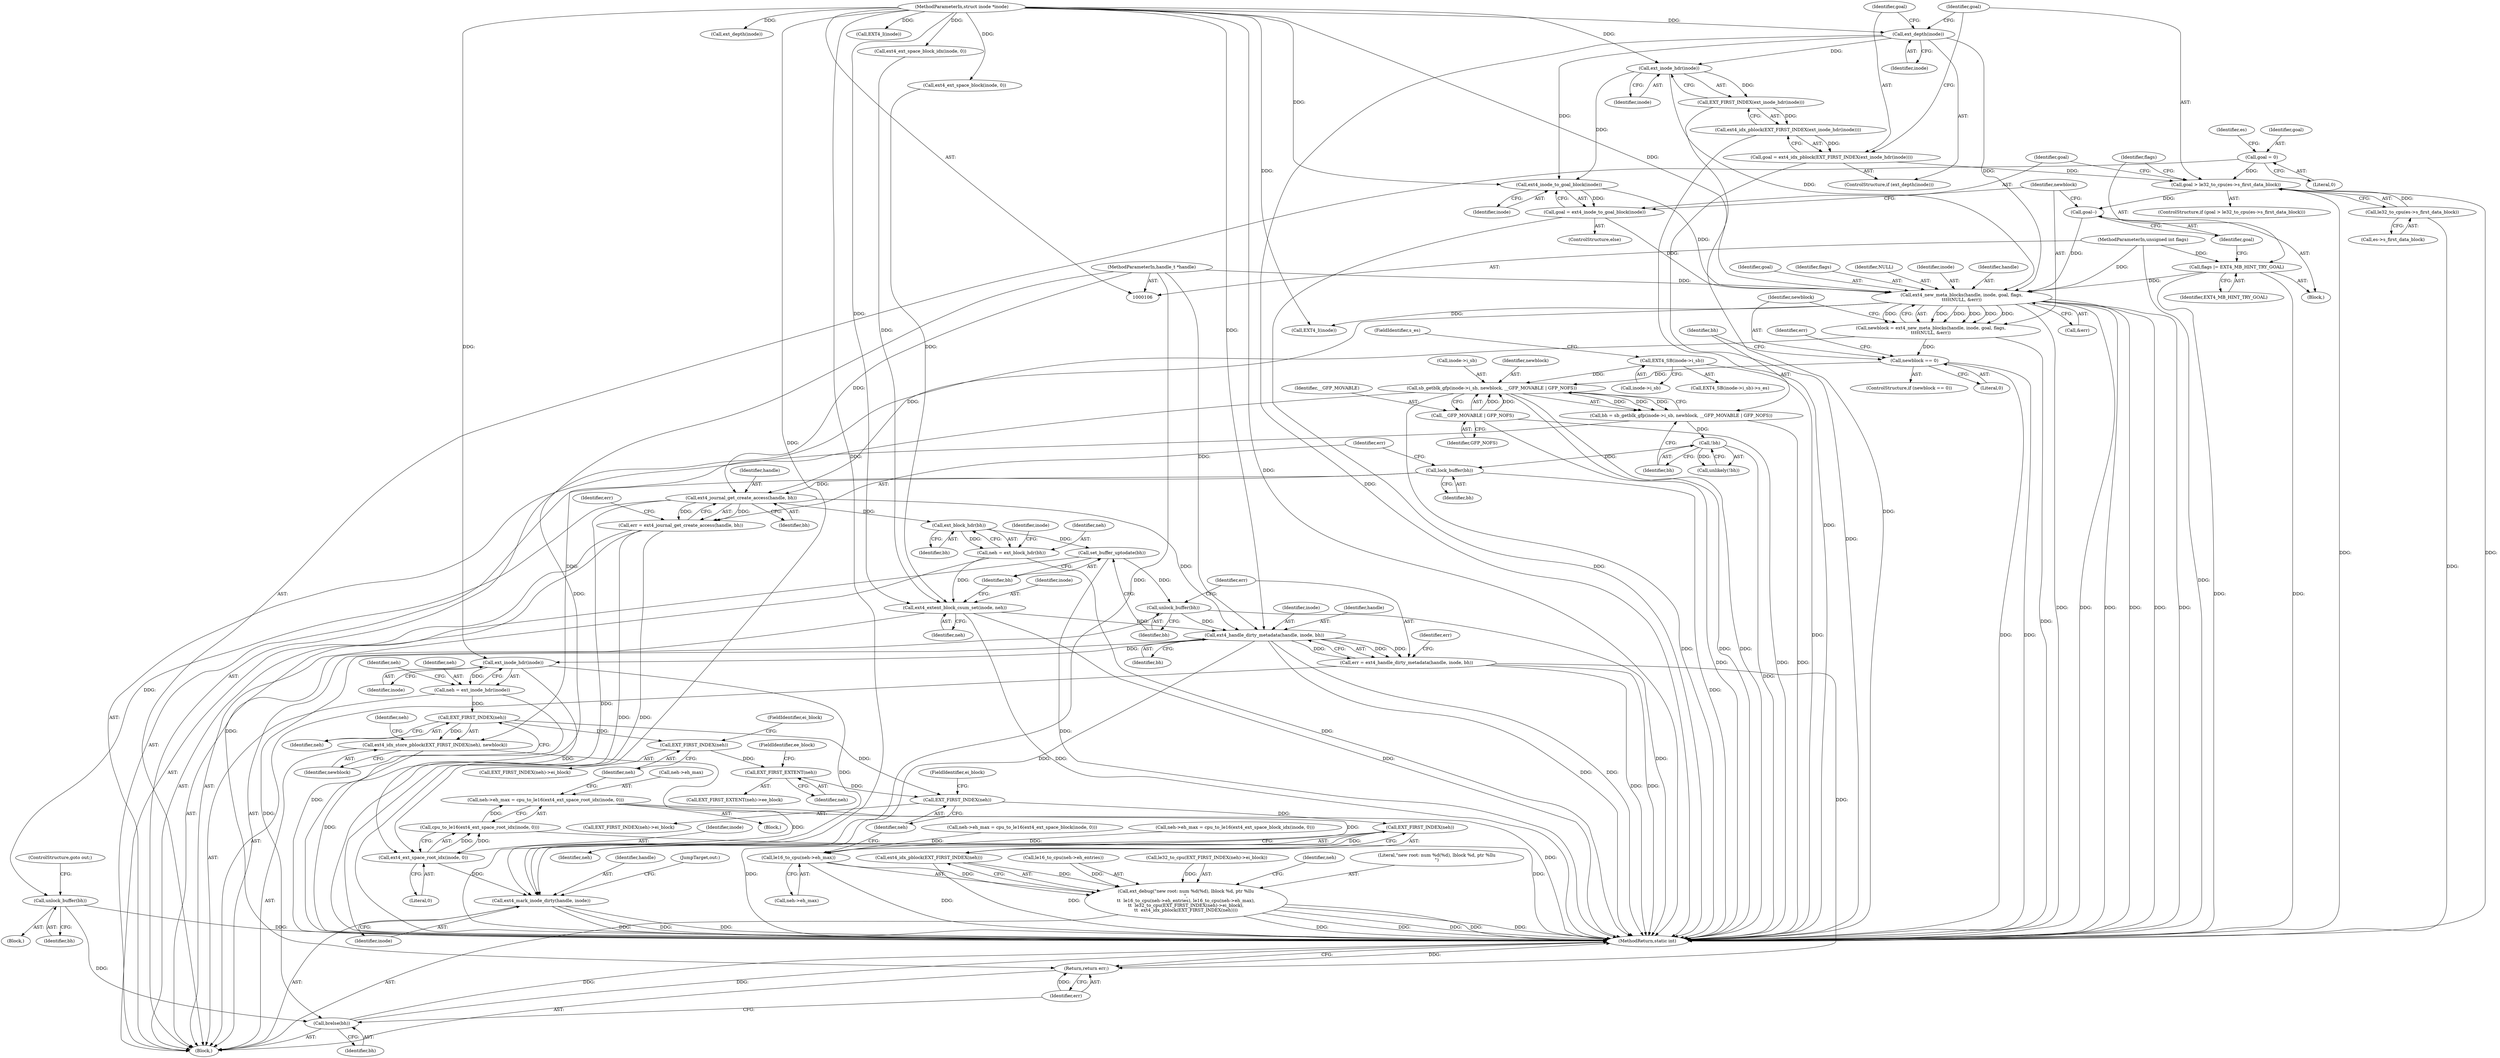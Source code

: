 digraph "0_linux_592acbf16821288ecdc4192c47e3774a4c48bb64@API" {
"1000195" [label="(Call,ext4_journal_get_create_access(handle, bh))"];
"1000160" [label="(Call,ext4_new_meta_blocks(handle, inode, goal, flags,\n\t\t\t\t\tNULL, &err))"];
"1000107" [label="(MethodParameterIn,handle_t *handle)"];
"1000156" [label="(Call,ext4_inode_to_goal_block(inode))"];
"1000138" [label="(Call,ext_inode_hdr(inode))"];
"1000132" [label="(Call,ext_depth(inode))"];
"1000108" [label="(MethodParameterIn,struct inode *inode)"];
"1000151" [label="(Call,goal--)"];
"1000141" [label="(Call,goal > le32_to_cpu(es->s_first_data_block))"];
"1000134" [label="(Call,goal = ext4_idx_pblock(EXT_FIRST_INDEX(ext_inode_hdr(inode))))"];
"1000136" [label="(Call,ext4_idx_pblock(EXT_FIRST_INDEX(ext_inode_hdr(inode))))"];
"1000137" [label="(Call,EXT_FIRST_INDEX(ext_inode_hdr(inode)))"];
"1000115" [label="(Call,goal = 0)"];
"1000143" [label="(Call,le32_to_cpu(es->s_first_data_block))"];
"1000154" [label="(Call,goal = ext4_inode_to_goal_block(inode))"];
"1000148" [label="(Call,flags |= EXT4_MB_HINT_TRY_GOAL)"];
"1000109" [label="(MethodParameterIn,unsigned int flags)"];
"1000191" [label="(Call,lock_buffer(bh))"];
"1000186" [label="(Call,!bh)"];
"1000174" [label="(Call,bh = sb_getblk_gfp(inode->i_sb, newblock, __GFP_MOVABLE | GFP_NOFS))"];
"1000176" [label="(Call,sb_getblk_gfp(inode->i_sb, newblock, __GFP_MOVABLE | GFP_NOFS))"];
"1000122" [label="(Call,EXT4_SB(inode->i_sb))"];
"1000169" [label="(Call,newblock == 0)"];
"1000158" [label="(Call,newblock = ext4_new_meta_blocks(handle, inode, goal, flags,\n\t\t\t\t\tNULL, &err))"];
"1000181" [label="(Call,__GFP_MOVABLE | GFP_NOFS)"];
"1000193" [label="(Call,err = ext4_journal_get_create_access(handle, bh))"];
"1000330" [label="(Return,return err;)"];
"1000201" [label="(Call,unlock_buffer(bh))"];
"1000328" [label="(Call,brelse(bh))"];
"1000219" [label="(Call,ext_block_hdr(bh))"];
"1000217" [label="(Call,neh = ext_block_hdr(bh))"];
"1000246" [label="(Call,ext4_extent_block_csum_set(inode, neh))"];
"1000255" [label="(Call,ext4_handle_dirty_metadata(handle, inode, bh))"];
"1000253" [label="(Call,err = ext4_handle_dirty_metadata(handle, inode, bh))"];
"1000264" [label="(Call,ext_inode_hdr(inode))"];
"1000262" [label="(Call,neh = ext_inode_hdr(inode))"];
"1000273" [label="(Call,EXT_FIRST_INDEX(neh))"];
"1000272" [label="(Call,ext4_idx_store_pblock(EXT_FIRST_INDEX(neh), newblock))"];
"1000293" [label="(Call,EXT_FIRST_INDEX(neh))"];
"1000297" [label="(Call,EXT_FIRST_EXTENT(neh))"];
"1000312" [label="(Call,EXT_FIRST_INDEX(neh))"];
"1000316" [label="(Call,EXT_FIRST_INDEX(neh))"];
"1000315" [label="(Call,ext4_idx_pblock(EXT_FIRST_INDEX(neh)))"];
"1000300" [label="(Call,ext_debug(\"new root: num %d(%d), lblock %d, ptr %llu\n\",\n\t\t  le16_to_cpu(neh->eh_entries), le16_to_cpu(neh->eh_max),\n\t\t  le32_to_cpu(EXT_FIRST_INDEX(neh)->ei_block),\n\t\t  ext4_idx_pblock(EXT_FIRST_INDEX(neh))))"];
"1000288" [label="(Call,ext4_ext_space_root_idx(inode, 0))"];
"1000287" [label="(Call,cpu_to_le16(ext4_ext_space_root_idx(inode, 0)))"];
"1000283" [label="(Call,neh->eh_max = cpu_to_le16(ext4_ext_space_root_idx(inode, 0)))"];
"1000306" [label="(Call,le16_to_cpu(neh->eh_max))"];
"1000324" [label="(Call,ext4_mark_inode_dirty(handle, inode))"];
"1000249" [label="(Call,set_buffer_uptodate(bh))"];
"1000251" [label="(Call,unlock_buffer(bh))"];
"1000219" [label="(Call,ext_block_hdr(bh))"];
"1000195" [label="(Call,ext4_journal_get_create_access(handle, bh))"];
"1000143" [label="(Call,le32_to_cpu(es->s_first_data_block))"];
"1000115" [label="(Call,goal = 0)"];
"1000202" [label="(Identifier,bh)"];
"1000191" [label="(Call,lock_buffer(bh))"];
"1000200" [label="(Block,)"];
"1000164" [label="(Identifier,flags)"];
"1000222" [label="(Call,ext_depth(inode))"];
"1000166" [label="(Call,&err)"];
"1000324" [label="(Call,ext4_mark_inode_dirty(handle, inode))"];
"1000187" [label="(Identifier,bh)"];
"1000123" [label="(Call,inode->i_sb)"];
"1000315" [label="(Call,ext4_idx_pblock(EXT_FIRST_INDEX(neh)))"];
"1000135" [label="(Identifier,goal)"];
"1000214" [label="(Call,EXT4_I(inode))"];
"1000220" [label="(Identifier,bh)"];
"1000265" [label="(Identifier,inode)"];
"1000155" [label="(Identifier,goal)"];
"1000203" [label="(ControlStructure,goto out;)"];
"1000328" [label="(Call,brelse(bh))"];
"1000176" [label="(Call,sb_getblk_gfp(inode->i_sb, newblock, __GFP_MOVABLE | GFP_NOFS))"];
"1000314" [label="(FieldIdentifier,ei_block)"];
"1000140" [label="(ControlStructure,if (goal > le32_to_cpu(es->s_first_data_block)))"];
"1000279" [label="(Identifier,neh)"];
"1000292" [label="(Call,EXT_FIRST_INDEX(neh)->ei_block)"];
"1000312" [label="(Call,EXT_FIRST_INDEX(neh))"];
"1000268" [label="(Identifier,neh)"];
"1000252" [label="(Identifier,bh)"];
"1000307" [label="(Call,neh->eh_max)"];
"1000300" [label="(Call,ext_debug(\"new root: num %d(%d), lblock %d, ptr %llu\n\",\n\t\t  le16_to_cpu(neh->eh_entries), le16_to_cpu(neh->eh_max),\n\t\t  le32_to_cpu(EXT_FIRST_INDEX(neh)->ei_block),\n\t\t  ext4_idx_pblock(EXT_FIRST_INDEX(neh))))"];
"1000160" [label="(Call,ext4_new_meta_blocks(handle, inode, goal, flags,\n\t\t\t\t\tNULL, &err))"];
"1000197" [label="(Identifier,bh)"];
"1000186" [label="(Call,!bh)"];
"1000152" [label="(Identifier,goal)"];
"1000325" [label="(Identifier,handle)"];
"1000272" [label="(Call,ext4_idx_store_pblock(EXT_FIRST_INDEX(neh), newblock))"];
"1000258" [label="(Identifier,bh)"];
"1000182" [label="(Identifier,__GFP_MOVABLE)"];
"1000224" [label="(Call,neh->eh_max = cpu_to_le16(ext4_ext_space_block_idx(inode, 0)))"];
"1000156" [label="(Call,ext4_inode_to_goal_block(inode))"];
"1000180" [label="(Identifier,newblock)"];
"1000316" [label="(Call,EXT_FIRST_INDEX(neh))"];
"1000165" [label="(Identifier,NULL)"];
"1000144" [label="(Call,es->s_first_data_block)"];
"1000260" [label="(Identifier,err)"];
"1000311" [label="(Call,EXT_FIRST_INDEX(neh)->ei_block)"];
"1000192" [label="(Identifier,bh)"];
"1000297" [label="(Call,EXT_FIRST_EXTENT(neh))"];
"1000218" [label="(Identifier,neh)"];
"1000330" [label="(Return,return err;)"];
"1000296" [label="(Call,EXT_FIRST_EXTENT(neh)->ee_block)"];
"1000194" [label="(Identifier,err)"];
"1000121" [label="(Call,EXT4_SB(inode->i_sb)->s_es)"];
"1000289" [label="(Identifier,inode)"];
"1000137" [label="(Call,EXT_FIRST_INDEX(ext_inode_hdr(inode)))"];
"1000159" [label="(Identifier,newblock)"];
"1000283" [label="(Call,neh->eh_max = cpu_to_le16(ext4_ext_space_root_idx(inode, 0)))"];
"1000162" [label="(Identifier,inode)"];
"1000253" [label="(Call,err = ext4_handle_dirty_metadata(handle, inode, bh))"];
"1000257" [label="(Identifier,inode)"];
"1000175" [label="(Identifier,bh)"];
"1000295" [label="(FieldIdentifier,ei_block)"];
"1000107" [label="(MethodParameterIn,handle_t *handle)"];
"1000151" [label="(Call,goal--)"];
"1000229" [label="(Call,ext4_ext_space_block_idx(inode, 0))"];
"1000262" [label="(Call,neh = ext_inode_hdr(inode))"];
"1000177" [label="(Call,inode->i_sb)"];
"1000248" [label="(Identifier,neh)"];
"1000132" [label="(Call,ext_depth(inode))"];
"1000217" [label="(Call,neh = ext_block_hdr(bh))"];
"1000288" [label="(Call,ext4_ext_space_root_idx(inode, 0))"];
"1000302" [label="(Call,le16_to_cpu(neh->eh_entries))"];
"1000274" [label="(Identifier,neh)"];
"1000238" [label="(Call,ext4_ext_space_block(inode, 0))"];
"1000157" [label="(Identifier,inode)"];
"1000171" [label="(Literal,0)"];
"1000251" [label="(Call,unlock_buffer(bh))"];
"1000131" [label="(ControlStructure,if (ext_depth(inode)))"];
"1000150" [label="(Identifier,EXT4_MB_HINT_TRY_GOAL)"];
"1000169" [label="(Call,newblock == 0)"];
"1000313" [label="(Identifier,neh)"];
"1000306" [label="(Call,le16_to_cpu(neh->eh_max))"];
"1000134" [label="(Call,goal = ext4_idx_pblock(EXT_FIRST_INDEX(ext_inode_hdr(inode))))"];
"1000209" [label="(Call,EXT4_I(inode))"];
"1000201" [label="(Call,unlock_buffer(bh))"];
"1000196" [label="(Identifier,handle)"];
"1000290" [label="(Literal,0)"];
"1000249" [label="(Call,set_buffer_uptodate(bh))"];
"1000174" [label="(Call,bh = sb_getblk_gfp(inode->i_sb, newblock, __GFP_MOVABLE | GFP_NOFS))"];
"1000327" [label="(JumpTarget,out:)"];
"1000310" [label="(Call,le32_to_cpu(EXT_FIRST_INDEX(neh)->ei_block))"];
"1000250" [label="(Identifier,bh)"];
"1000293" [label="(Call,EXT_FIRST_INDEX(neh))"];
"1000141" [label="(Call,goal > le32_to_cpu(es->s_first_data_block))"];
"1000247" [label="(Identifier,inode)"];
"1000255" [label="(Call,ext4_handle_dirty_metadata(handle, inode, bh))"];
"1000110" [label="(Block,)"];
"1000148" [label="(Call,flags |= EXT4_MB_HINT_TRY_GOAL)"];
"1000173" [label="(Identifier,err)"];
"1000246" [label="(Call,ext4_extent_block_csum_set(inode, neh))"];
"1000120" [label="(Identifier,es)"];
"1000294" [label="(Identifier,neh)"];
"1000223" [label="(Identifier,inode)"];
"1000158" [label="(Call,newblock = ext4_new_meta_blocks(handle, inode, goal, flags,\n\t\t\t\t\tNULL, &err))"];
"1000233" [label="(Call,neh->eh_max = cpu_to_le16(ext4_ext_space_block(inode, 0)))"];
"1000321" [label="(Identifier,neh)"];
"1000199" [label="(Identifier,err)"];
"1000109" [label="(MethodParameterIn,unsigned int flags)"];
"1000139" [label="(Identifier,inode)"];
"1000326" [label="(Identifier,inode)"];
"1000331" [label="(Identifier,err)"];
"1000284" [label="(Call,neh->eh_max)"];
"1000161" [label="(Identifier,handle)"];
"1000263" [label="(Identifier,neh)"];
"1000298" [label="(Identifier,neh)"];
"1000136" [label="(Call,ext4_idx_pblock(EXT_FIRST_INDEX(ext_inode_hdr(inode))))"];
"1000299" [label="(FieldIdentifier,ee_block)"];
"1000163" [label="(Identifier,goal)"];
"1000108" [label="(MethodParameterIn,struct inode *inode)"];
"1000273" [label="(Call,EXT_FIRST_INDEX(neh))"];
"1000116" [label="(Identifier,goal)"];
"1000275" [label="(Identifier,newblock)"];
"1000317" [label="(Identifier,neh)"];
"1000170" [label="(Identifier,newblock)"];
"1000133" [label="(Identifier,inode)"];
"1000126" [label="(FieldIdentifier,s_es)"];
"1000142" [label="(Identifier,goal)"];
"1000153" [label="(ControlStructure,else)"];
"1000301" [label="(Literal,\"new root: num %d(%d), lblock %d, ptr %llu\n\")"];
"1000117" [label="(Literal,0)"];
"1000254" [label="(Identifier,err)"];
"1000183" [label="(Identifier,GFP_NOFS)"];
"1000287" [label="(Call,cpu_to_le16(ext4_ext_space_root_idx(inode, 0)))"];
"1000181" [label="(Call,__GFP_MOVABLE | GFP_NOFS)"];
"1000329" [label="(Identifier,bh)"];
"1000332" [label="(MethodReturn,static int)"];
"1000282" [label="(Block,)"];
"1000168" [label="(ControlStructure,if (newblock == 0))"];
"1000185" [label="(Call,unlikely(!bh))"];
"1000138" [label="(Call,ext_inode_hdr(inode))"];
"1000154" [label="(Call,goal = ext4_inode_to_goal_block(inode))"];
"1000264" [label="(Call,ext_inode_hdr(inode))"];
"1000122" [label="(Call,EXT4_SB(inode->i_sb))"];
"1000149" [label="(Identifier,flags)"];
"1000256" [label="(Identifier,handle)"];
"1000193" [label="(Call,err = ext4_journal_get_create_access(handle, bh))"];
"1000147" [label="(Block,)"];
"1000195" -> "1000193"  [label="AST: "];
"1000195" -> "1000197"  [label="CFG: "];
"1000196" -> "1000195"  [label="AST: "];
"1000197" -> "1000195"  [label="AST: "];
"1000193" -> "1000195"  [label="CFG: "];
"1000195" -> "1000332"  [label="DDG: "];
"1000195" -> "1000193"  [label="DDG: "];
"1000195" -> "1000193"  [label="DDG: "];
"1000160" -> "1000195"  [label="DDG: "];
"1000107" -> "1000195"  [label="DDG: "];
"1000191" -> "1000195"  [label="DDG: "];
"1000195" -> "1000201"  [label="DDG: "];
"1000195" -> "1000219"  [label="DDG: "];
"1000195" -> "1000255"  [label="DDG: "];
"1000160" -> "1000158"  [label="AST: "];
"1000160" -> "1000166"  [label="CFG: "];
"1000161" -> "1000160"  [label="AST: "];
"1000162" -> "1000160"  [label="AST: "];
"1000163" -> "1000160"  [label="AST: "];
"1000164" -> "1000160"  [label="AST: "];
"1000165" -> "1000160"  [label="AST: "];
"1000166" -> "1000160"  [label="AST: "];
"1000158" -> "1000160"  [label="CFG: "];
"1000160" -> "1000332"  [label="DDG: "];
"1000160" -> "1000332"  [label="DDG: "];
"1000160" -> "1000332"  [label="DDG: "];
"1000160" -> "1000332"  [label="DDG: "];
"1000160" -> "1000332"  [label="DDG: "];
"1000160" -> "1000332"  [label="DDG: "];
"1000160" -> "1000158"  [label="DDG: "];
"1000160" -> "1000158"  [label="DDG: "];
"1000160" -> "1000158"  [label="DDG: "];
"1000160" -> "1000158"  [label="DDG: "];
"1000160" -> "1000158"  [label="DDG: "];
"1000160" -> "1000158"  [label="DDG: "];
"1000107" -> "1000160"  [label="DDG: "];
"1000156" -> "1000160"  [label="DDG: "];
"1000138" -> "1000160"  [label="DDG: "];
"1000132" -> "1000160"  [label="DDG: "];
"1000108" -> "1000160"  [label="DDG: "];
"1000151" -> "1000160"  [label="DDG: "];
"1000154" -> "1000160"  [label="DDG: "];
"1000148" -> "1000160"  [label="DDG: "];
"1000109" -> "1000160"  [label="DDG: "];
"1000160" -> "1000209"  [label="DDG: "];
"1000107" -> "1000106"  [label="AST: "];
"1000107" -> "1000332"  [label="DDG: "];
"1000107" -> "1000255"  [label="DDG: "];
"1000107" -> "1000324"  [label="DDG: "];
"1000156" -> "1000154"  [label="AST: "];
"1000156" -> "1000157"  [label="CFG: "];
"1000157" -> "1000156"  [label="AST: "];
"1000154" -> "1000156"  [label="CFG: "];
"1000156" -> "1000154"  [label="DDG: "];
"1000138" -> "1000156"  [label="DDG: "];
"1000132" -> "1000156"  [label="DDG: "];
"1000108" -> "1000156"  [label="DDG: "];
"1000138" -> "1000137"  [label="AST: "];
"1000138" -> "1000139"  [label="CFG: "];
"1000139" -> "1000138"  [label="AST: "];
"1000137" -> "1000138"  [label="CFG: "];
"1000138" -> "1000137"  [label="DDG: "];
"1000132" -> "1000138"  [label="DDG: "];
"1000108" -> "1000138"  [label="DDG: "];
"1000132" -> "1000131"  [label="AST: "];
"1000132" -> "1000133"  [label="CFG: "];
"1000133" -> "1000132"  [label="AST: "];
"1000135" -> "1000132"  [label="CFG: "];
"1000142" -> "1000132"  [label="CFG: "];
"1000132" -> "1000332"  [label="DDG: "];
"1000108" -> "1000132"  [label="DDG: "];
"1000108" -> "1000106"  [label="AST: "];
"1000108" -> "1000332"  [label="DDG: "];
"1000108" -> "1000209"  [label="DDG: "];
"1000108" -> "1000214"  [label="DDG: "];
"1000108" -> "1000222"  [label="DDG: "];
"1000108" -> "1000229"  [label="DDG: "];
"1000108" -> "1000238"  [label="DDG: "];
"1000108" -> "1000246"  [label="DDG: "];
"1000108" -> "1000255"  [label="DDG: "];
"1000108" -> "1000264"  [label="DDG: "];
"1000108" -> "1000288"  [label="DDG: "];
"1000108" -> "1000324"  [label="DDG: "];
"1000151" -> "1000147"  [label="AST: "];
"1000151" -> "1000152"  [label="CFG: "];
"1000152" -> "1000151"  [label="AST: "];
"1000159" -> "1000151"  [label="CFG: "];
"1000141" -> "1000151"  [label="DDG: "];
"1000141" -> "1000140"  [label="AST: "];
"1000141" -> "1000143"  [label="CFG: "];
"1000142" -> "1000141"  [label="AST: "];
"1000143" -> "1000141"  [label="AST: "];
"1000149" -> "1000141"  [label="CFG: "];
"1000155" -> "1000141"  [label="CFG: "];
"1000141" -> "1000332"  [label="DDG: "];
"1000141" -> "1000332"  [label="DDG: "];
"1000134" -> "1000141"  [label="DDG: "];
"1000115" -> "1000141"  [label="DDG: "];
"1000143" -> "1000141"  [label="DDG: "];
"1000134" -> "1000131"  [label="AST: "];
"1000134" -> "1000136"  [label="CFG: "];
"1000135" -> "1000134"  [label="AST: "];
"1000136" -> "1000134"  [label="AST: "];
"1000142" -> "1000134"  [label="CFG: "];
"1000134" -> "1000332"  [label="DDG: "];
"1000136" -> "1000134"  [label="DDG: "];
"1000136" -> "1000137"  [label="CFG: "];
"1000137" -> "1000136"  [label="AST: "];
"1000136" -> "1000332"  [label="DDG: "];
"1000137" -> "1000136"  [label="DDG: "];
"1000137" -> "1000332"  [label="DDG: "];
"1000115" -> "1000110"  [label="AST: "];
"1000115" -> "1000117"  [label="CFG: "];
"1000116" -> "1000115"  [label="AST: "];
"1000117" -> "1000115"  [label="AST: "];
"1000120" -> "1000115"  [label="CFG: "];
"1000143" -> "1000144"  [label="CFG: "];
"1000144" -> "1000143"  [label="AST: "];
"1000143" -> "1000332"  [label="DDG: "];
"1000154" -> "1000153"  [label="AST: "];
"1000155" -> "1000154"  [label="AST: "];
"1000159" -> "1000154"  [label="CFG: "];
"1000154" -> "1000332"  [label="DDG: "];
"1000148" -> "1000147"  [label="AST: "];
"1000148" -> "1000150"  [label="CFG: "];
"1000149" -> "1000148"  [label="AST: "];
"1000150" -> "1000148"  [label="AST: "];
"1000152" -> "1000148"  [label="CFG: "];
"1000148" -> "1000332"  [label="DDG: "];
"1000148" -> "1000332"  [label="DDG: "];
"1000109" -> "1000148"  [label="DDG: "];
"1000109" -> "1000106"  [label="AST: "];
"1000109" -> "1000332"  [label="DDG: "];
"1000191" -> "1000110"  [label="AST: "];
"1000191" -> "1000192"  [label="CFG: "];
"1000192" -> "1000191"  [label="AST: "];
"1000194" -> "1000191"  [label="CFG: "];
"1000191" -> "1000332"  [label="DDG: "];
"1000186" -> "1000191"  [label="DDG: "];
"1000186" -> "1000185"  [label="AST: "];
"1000186" -> "1000187"  [label="CFG: "];
"1000187" -> "1000186"  [label="AST: "];
"1000185" -> "1000186"  [label="CFG: "];
"1000186" -> "1000332"  [label="DDG: "];
"1000186" -> "1000185"  [label="DDG: "];
"1000174" -> "1000186"  [label="DDG: "];
"1000174" -> "1000110"  [label="AST: "];
"1000174" -> "1000176"  [label="CFG: "];
"1000175" -> "1000174"  [label="AST: "];
"1000176" -> "1000174"  [label="AST: "];
"1000187" -> "1000174"  [label="CFG: "];
"1000174" -> "1000332"  [label="DDG: "];
"1000176" -> "1000174"  [label="DDG: "];
"1000176" -> "1000174"  [label="DDG: "];
"1000176" -> "1000174"  [label="DDG: "];
"1000176" -> "1000181"  [label="CFG: "];
"1000177" -> "1000176"  [label="AST: "];
"1000180" -> "1000176"  [label="AST: "];
"1000181" -> "1000176"  [label="AST: "];
"1000176" -> "1000332"  [label="DDG: "];
"1000176" -> "1000332"  [label="DDG: "];
"1000176" -> "1000332"  [label="DDG: "];
"1000122" -> "1000176"  [label="DDG: "];
"1000169" -> "1000176"  [label="DDG: "];
"1000181" -> "1000176"  [label="DDG: "];
"1000181" -> "1000176"  [label="DDG: "];
"1000176" -> "1000272"  [label="DDG: "];
"1000122" -> "1000121"  [label="AST: "];
"1000122" -> "1000123"  [label="CFG: "];
"1000123" -> "1000122"  [label="AST: "];
"1000126" -> "1000122"  [label="CFG: "];
"1000122" -> "1000332"  [label="DDG: "];
"1000169" -> "1000168"  [label="AST: "];
"1000169" -> "1000171"  [label="CFG: "];
"1000170" -> "1000169"  [label="AST: "];
"1000171" -> "1000169"  [label="AST: "];
"1000173" -> "1000169"  [label="CFG: "];
"1000175" -> "1000169"  [label="CFG: "];
"1000169" -> "1000332"  [label="DDG: "];
"1000169" -> "1000332"  [label="DDG: "];
"1000158" -> "1000169"  [label="DDG: "];
"1000158" -> "1000110"  [label="AST: "];
"1000159" -> "1000158"  [label="AST: "];
"1000170" -> "1000158"  [label="CFG: "];
"1000158" -> "1000332"  [label="DDG: "];
"1000181" -> "1000183"  [label="CFG: "];
"1000182" -> "1000181"  [label="AST: "];
"1000183" -> "1000181"  [label="AST: "];
"1000181" -> "1000332"  [label="DDG: "];
"1000181" -> "1000332"  [label="DDG: "];
"1000193" -> "1000110"  [label="AST: "];
"1000194" -> "1000193"  [label="AST: "];
"1000199" -> "1000193"  [label="CFG: "];
"1000193" -> "1000332"  [label="DDG: "];
"1000193" -> "1000332"  [label="DDG: "];
"1000193" -> "1000330"  [label="DDG: "];
"1000330" -> "1000110"  [label="AST: "];
"1000330" -> "1000331"  [label="CFG: "];
"1000331" -> "1000330"  [label="AST: "];
"1000332" -> "1000330"  [label="CFG: "];
"1000330" -> "1000332"  [label="DDG: "];
"1000331" -> "1000330"  [label="DDG: "];
"1000253" -> "1000330"  [label="DDG: "];
"1000201" -> "1000200"  [label="AST: "];
"1000201" -> "1000202"  [label="CFG: "];
"1000202" -> "1000201"  [label="AST: "];
"1000203" -> "1000201"  [label="CFG: "];
"1000201" -> "1000332"  [label="DDG: "];
"1000201" -> "1000328"  [label="DDG: "];
"1000328" -> "1000110"  [label="AST: "];
"1000328" -> "1000329"  [label="CFG: "];
"1000329" -> "1000328"  [label="AST: "];
"1000331" -> "1000328"  [label="CFG: "];
"1000328" -> "1000332"  [label="DDG: "];
"1000328" -> "1000332"  [label="DDG: "];
"1000255" -> "1000328"  [label="DDG: "];
"1000219" -> "1000217"  [label="AST: "];
"1000219" -> "1000220"  [label="CFG: "];
"1000220" -> "1000219"  [label="AST: "];
"1000217" -> "1000219"  [label="CFG: "];
"1000219" -> "1000217"  [label="DDG: "];
"1000219" -> "1000249"  [label="DDG: "];
"1000217" -> "1000110"  [label="AST: "];
"1000218" -> "1000217"  [label="AST: "];
"1000223" -> "1000217"  [label="CFG: "];
"1000217" -> "1000332"  [label="DDG: "];
"1000217" -> "1000246"  [label="DDG: "];
"1000246" -> "1000110"  [label="AST: "];
"1000246" -> "1000248"  [label="CFG: "];
"1000247" -> "1000246"  [label="AST: "];
"1000248" -> "1000246"  [label="AST: "];
"1000250" -> "1000246"  [label="CFG: "];
"1000246" -> "1000332"  [label="DDG: "];
"1000246" -> "1000332"  [label="DDG: "];
"1000238" -> "1000246"  [label="DDG: "];
"1000229" -> "1000246"  [label="DDG: "];
"1000246" -> "1000255"  [label="DDG: "];
"1000255" -> "1000253"  [label="AST: "];
"1000255" -> "1000258"  [label="CFG: "];
"1000256" -> "1000255"  [label="AST: "];
"1000257" -> "1000255"  [label="AST: "];
"1000258" -> "1000255"  [label="AST: "];
"1000253" -> "1000255"  [label="CFG: "];
"1000255" -> "1000332"  [label="DDG: "];
"1000255" -> "1000332"  [label="DDG: "];
"1000255" -> "1000253"  [label="DDG: "];
"1000255" -> "1000253"  [label="DDG: "];
"1000255" -> "1000253"  [label="DDG: "];
"1000251" -> "1000255"  [label="DDG: "];
"1000255" -> "1000264"  [label="DDG: "];
"1000255" -> "1000324"  [label="DDG: "];
"1000253" -> "1000110"  [label="AST: "];
"1000254" -> "1000253"  [label="AST: "];
"1000260" -> "1000253"  [label="CFG: "];
"1000253" -> "1000332"  [label="DDG: "];
"1000253" -> "1000332"  [label="DDG: "];
"1000264" -> "1000262"  [label="AST: "];
"1000264" -> "1000265"  [label="CFG: "];
"1000265" -> "1000264"  [label="AST: "];
"1000262" -> "1000264"  [label="CFG: "];
"1000264" -> "1000262"  [label="DDG: "];
"1000264" -> "1000288"  [label="DDG: "];
"1000264" -> "1000324"  [label="DDG: "];
"1000262" -> "1000110"  [label="AST: "];
"1000263" -> "1000262"  [label="AST: "];
"1000268" -> "1000262"  [label="CFG: "];
"1000262" -> "1000332"  [label="DDG: "];
"1000262" -> "1000273"  [label="DDG: "];
"1000273" -> "1000272"  [label="AST: "];
"1000273" -> "1000274"  [label="CFG: "];
"1000274" -> "1000273"  [label="AST: "];
"1000275" -> "1000273"  [label="CFG: "];
"1000273" -> "1000272"  [label="DDG: "];
"1000273" -> "1000293"  [label="DDG: "];
"1000273" -> "1000312"  [label="DDG: "];
"1000272" -> "1000110"  [label="AST: "];
"1000272" -> "1000275"  [label="CFG: "];
"1000275" -> "1000272"  [label="AST: "];
"1000279" -> "1000272"  [label="CFG: "];
"1000272" -> "1000332"  [label="DDG: "];
"1000272" -> "1000332"  [label="DDG: "];
"1000293" -> "1000292"  [label="AST: "];
"1000293" -> "1000294"  [label="CFG: "];
"1000294" -> "1000293"  [label="AST: "];
"1000295" -> "1000293"  [label="CFG: "];
"1000293" -> "1000297"  [label="DDG: "];
"1000297" -> "1000296"  [label="AST: "];
"1000297" -> "1000298"  [label="CFG: "];
"1000298" -> "1000297"  [label="AST: "];
"1000299" -> "1000297"  [label="CFG: "];
"1000297" -> "1000312"  [label="DDG: "];
"1000312" -> "1000311"  [label="AST: "];
"1000312" -> "1000313"  [label="CFG: "];
"1000313" -> "1000312"  [label="AST: "];
"1000314" -> "1000312"  [label="CFG: "];
"1000312" -> "1000316"  [label="DDG: "];
"1000316" -> "1000315"  [label="AST: "];
"1000316" -> "1000317"  [label="CFG: "];
"1000317" -> "1000316"  [label="AST: "];
"1000315" -> "1000316"  [label="CFG: "];
"1000316" -> "1000332"  [label="DDG: "];
"1000316" -> "1000315"  [label="DDG: "];
"1000315" -> "1000300"  [label="AST: "];
"1000300" -> "1000315"  [label="CFG: "];
"1000315" -> "1000332"  [label="DDG: "];
"1000315" -> "1000300"  [label="DDG: "];
"1000300" -> "1000110"  [label="AST: "];
"1000301" -> "1000300"  [label="AST: "];
"1000302" -> "1000300"  [label="AST: "];
"1000306" -> "1000300"  [label="AST: "];
"1000310" -> "1000300"  [label="AST: "];
"1000321" -> "1000300"  [label="CFG: "];
"1000300" -> "1000332"  [label="DDG: "];
"1000300" -> "1000332"  [label="DDG: "];
"1000300" -> "1000332"  [label="DDG: "];
"1000300" -> "1000332"  [label="DDG: "];
"1000300" -> "1000332"  [label="DDG: "];
"1000302" -> "1000300"  [label="DDG: "];
"1000306" -> "1000300"  [label="DDG: "];
"1000310" -> "1000300"  [label="DDG: "];
"1000288" -> "1000287"  [label="AST: "];
"1000288" -> "1000290"  [label="CFG: "];
"1000289" -> "1000288"  [label="AST: "];
"1000290" -> "1000288"  [label="AST: "];
"1000287" -> "1000288"  [label="CFG: "];
"1000288" -> "1000287"  [label="DDG: "];
"1000288" -> "1000287"  [label="DDG: "];
"1000288" -> "1000324"  [label="DDG: "];
"1000287" -> "1000283"  [label="AST: "];
"1000283" -> "1000287"  [label="CFG: "];
"1000287" -> "1000332"  [label="DDG: "];
"1000287" -> "1000283"  [label="DDG: "];
"1000283" -> "1000282"  [label="AST: "];
"1000284" -> "1000283"  [label="AST: "];
"1000294" -> "1000283"  [label="CFG: "];
"1000283" -> "1000332"  [label="DDG: "];
"1000283" -> "1000306"  [label="DDG: "];
"1000306" -> "1000307"  [label="CFG: "];
"1000307" -> "1000306"  [label="AST: "];
"1000313" -> "1000306"  [label="CFG: "];
"1000306" -> "1000332"  [label="DDG: "];
"1000224" -> "1000306"  [label="DDG: "];
"1000233" -> "1000306"  [label="DDG: "];
"1000324" -> "1000110"  [label="AST: "];
"1000324" -> "1000326"  [label="CFG: "];
"1000325" -> "1000324"  [label="AST: "];
"1000326" -> "1000324"  [label="AST: "];
"1000327" -> "1000324"  [label="CFG: "];
"1000324" -> "1000332"  [label="DDG: "];
"1000324" -> "1000332"  [label="DDG: "];
"1000324" -> "1000332"  [label="DDG: "];
"1000249" -> "1000110"  [label="AST: "];
"1000249" -> "1000250"  [label="CFG: "];
"1000250" -> "1000249"  [label="AST: "];
"1000252" -> "1000249"  [label="CFG: "];
"1000249" -> "1000332"  [label="DDG: "];
"1000249" -> "1000251"  [label="DDG: "];
"1000251" -> "1000110"  [label="AST: "];
"1000251" -> "1000252"  [label="CFG: "];
"1000252" -> "1000251"  [label="AST: "];
"1000254" -> "1000251"  [label="CFG: "];
"1000251" -> "1000332"  [label="DDG: "];
}
